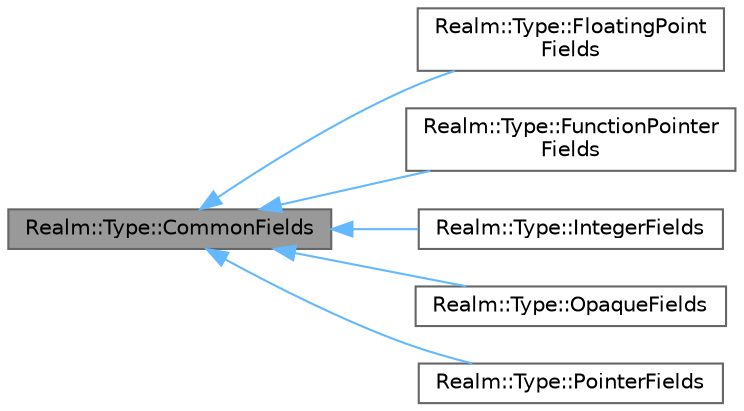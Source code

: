 digraph "Realm::Type::CommonFields"
{
 // LATEX_PDF_SIZE
  bgcolor="transparent";
  edge [fontname=Helvetica,fontsize=10,labelfontname=Helvetica,labelfontsize=10];
  node [fontname=Helvetica,fontsize=10,shape=box,height=0.2,width=0.4];
  rankdir="LR";
  Node1 [id="Node000001",label="Realm::Type::CommonFields",height=0.2,width=0.4,color="gray40", fillcolor="grey60", style="filled", fontcolor="black",tooltip=" "];
  Node1 -> Node2 [id="edge1_Node000001_Node000002",dir="back",color="steelblue1",style="solid",tooltip=" "];
  Node2 [id="Node000002",label="Realm::Type::FloatingPoint\lFields",height=0.2,width=0.4,color="gray40", fillcolor="white", style="filled",URL="$structRealm_1_1Type_1_1FloatingPointFields.html",tooltip=" "];
  Node1 -> Node3 [id="edge2_Node000001_Node000003",dir="back",color="steelblue1",style="solid",tooltip=" "];
  Node3 [id="Node000003",label="Realm::Type::FunctionPointer\lFields",height=0.2,width=0.4,color="gray40", fillcolor="white", style="filled",URL="$structRealm_1_1Type_1_1FunctionPointerFields.html",tooltip=" "];
  Node1 -> Node4 [id="edge3_Node000001_Node000004",dir="back",color="steelblue1",style="solid",tooltip=" "];
  Node4 [id="Node000004",label="Realm::Type::IntegerFields",height=0.2,width=0.4,color="gray40", fillcolor="white", style="filled",URL="$structRealm_1_1Type_1_1IntegerFields.html",tooltip=" "];
  Node1 -> Node5 [id="edge4_Node000001_Node000005",dir="back",color="steelblue1",style="solid",tooltip=" "];
  Node5 [id="Node000005",label="Realm::Type::OpaqueFields",height=0.2,width=0.4,color="gray40", fillcolor="white", style="filled",URL="$structRealm_1_1Type_1_1OpaqueFields.html",tooltip=" "];
  Node1 -> Node6 [id="edge5_Node000001_Node000006",dir="back",color="steelblue1",style="solid",tooltip=" "];
  Node6 [id="Node000006",label="Realm::Type::PointerFields",height=0.2,width=0.4,color="gray40", fillcolor="white", style="filled",URL="$structRealm_1_1Type_1_1PointerFields.html",tooltip=" "];
}
